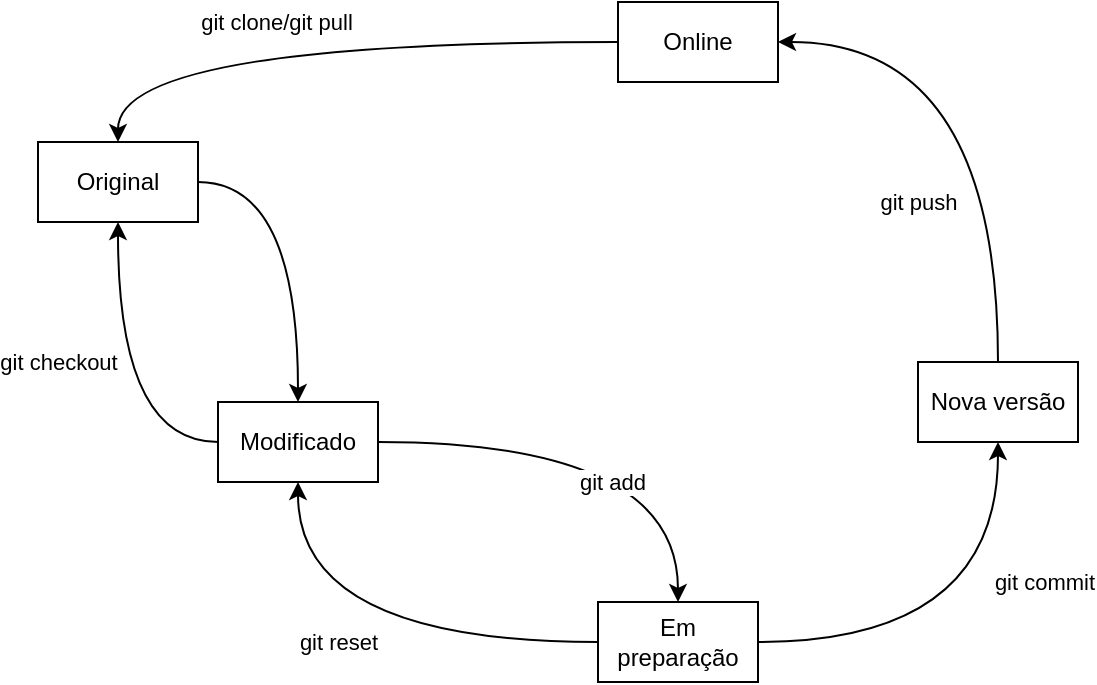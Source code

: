 <mxfile>
    <diagram id="k6XIFtFKBH3BoNNn-1q6" name="Page-1">
        <mxGraphModel dx="972" dy="642" grid="1" gridSize="10" guides="1" tooltips="1" connect="1" arrows="1" fold="1" page="1" pageScale="1" pageWidth="600" pageHeight="400" math="0" shadow="0">
            <root>
                <mxCell id="0"/>
                <mxCell id="1" parent="0"/>
                <mxCell id="11" style="edgeStyle=orthogonalEdgeStyle;curved=1;html=1;" edge="1" parent="1" source="2" target="3">
                    <mxGeometry relative="1" as="geometry"/>
                </mxCell>
                <mxCell id="12" value="git add" style="edgeLabel;html=1;align=center;verticalAlign=middle;resizable=0;points=[];" vertex="1" connectable="0" parent="11">
                    <mxGeometry x="0.147" relative="1" as="geometry">
                        <mxPoint x="-15" y="20" as="offset"/>
                    </mxGeometry>
                </mxCell>
                <mxCell id="15" style="edgeStyle=orthogonalEdgeStyle;curved=1;html=1;" edge="1" parent="1" source="2" target="6">
                    <mxGeometry relative="1" as="geometry"/>
                </mxCell>
                <mxCell id="16" value="git checkout" style="edgeLabel;html=1;align=center;verticalAlign=middle;resizable=0;points=[];" vertex="1" connectable="0" parent="15">
                    <mxGeometry x="0.15" y="-6" relative="1" as="geometry">
                        <mxPoint x="-36" y="2" as="offset"/>
                    </mxGeometry>
                </mxCell>
                <mxCell id="2" value="Modificado" style="rounded=0;whiteSpace=wrap;html=1;" vertex="1" parent="1">
                    <mxGeometry x="130" y="210" width="80" height="40" as="geometry"/>
                </mxCell>
                <mxCell id="13" style="edgeStyle=orthogonalEdgeStyle;curved=1;html=1;" edge="1" parent="1" source="3" target="2">
                    <mxGeometry relative="1" as="geometry"/>
                </mxCell>
                <mxCell id="14" value="git reset" style="edgeLabel;html=1;align=center;verticalAlign=middle;resizable=0;points=[];" vertex="1" connectable="0" parent="13">
                    <mxGeometry x="0.01" y="-17" relative="1" as="geometry">
                        <mxPoint x="-14" y="17" as="offset"/>
                    </mxGeometry>
                </mxCell>
                <mxCell id="17" style="edgeStyle=orthogonalEdgeStyle;curved=1;html=1;" edge="1" parent="1" source="3" target="4">
                    <mxGeometry relative="1" as="geometry"/>
                </mxCell>
                <mxCell id="18" value="git commit" style="edgeLabel;html=1;align=center;verticalAlign=middle;resizable=0;points=[];" vertex="1" connectable="0" parent="17">
                    <mxGeometry x="-0.273" y="16" relative="1" as="geometry">
                        <mxPoint x="63" y="-14" as="offset"/>
                    </mxGeometry>
                </mxCell>
                <mxCell id="3" value="Em preparação" style="rounded=0;whiteSpace=wrap;html=1;" vertex="1" parent="1">
                    <mxGeometry x="320" y="310" width="80" height="40" as="geometry"/>
                </mxCell>
                <mxCell id="19" style="edgeStyle=orthogonalEdgeStyle;curved=1;html=1;entryX=1;entryY=0.5;entryDx=0;entryDy=0;exitX=0.5;exitY=0;exitDx=0;exitDy=0;" edge="1" parent="1" source="4" target="5">
                    <mxGeometry relative="1" as="geometry"/>
                </mxCell>
                <mxCell id="20" value="git push" style="edgeLabel;html=1;align=center;verticalAlign=middle;resizable=0;points=[];" vertex="1" connectable="0" parent="19">
                    <mxGeometry x="-0.251" y="15" relative="1" as="geometry">
                        <mxPoint x="-25" y="21" as="offset"/>
                    </mxGeometry>
                </mxCell>
                <mxCell id="4" value="Nova versão" style="rounded=0;whiteSpace=wrap;html=1;" vertex="1" parent="1">
                    <mxGeometry x="480" y="190" width="80" height="40" as="geometry"/>
                </mxCell>
                <mxCell id="7" style="edgeStyle=orthogonalEdgeStyle;html=1;curved=1;entryX=0.5;entryY=0;entryDx=0;entryDy=0;" edge="1" parent="1" source="5" target="6">
                    <mxGeometry relative="1" as="geometry"/>
                </mxCell>
                <mxCell id="8" value="git clone/git pull" style="edgeLabel;html=1;align=center;verticalAlign=middle;resizable=0;points=[];" vertex="1" connectable="0" parent="7">
                    <mxGeometry x="-0.069" y="-1" relative="1" as="geometry">
                        <mxPoint x="-32" y="-9" as="offset"/>
                    </mxGeometry>
                </mxCell>
                <mxCell id="5" value="Online" style="rounded=0;whiteSpace=wrap;html=1;" vertex="1" parent="1">
                    <mxGeometry x="330" y="10" width="80" height="40" as="geometry"/>
                </mxCell>
                <mxCell id="9" style="edgeStyle=orthogonalEdgeStyle;curved=1;html=1;" edge="1" parent="1" source="6" target="2">
                    <mxGeometry relative="1" as="geometry"/>
                </mxCell>
                <mxCell id="6" value="Original" style="rounded=0;whiteSpace=wrap;html=1;" vertex="1" parent="1">
                    <mxGeometry x="40" y="80" width="80" height="40" as="geometry"/>
                </mxCell>
            </root>
        </mxGraphModel>
    </diagram>
</mxfile>